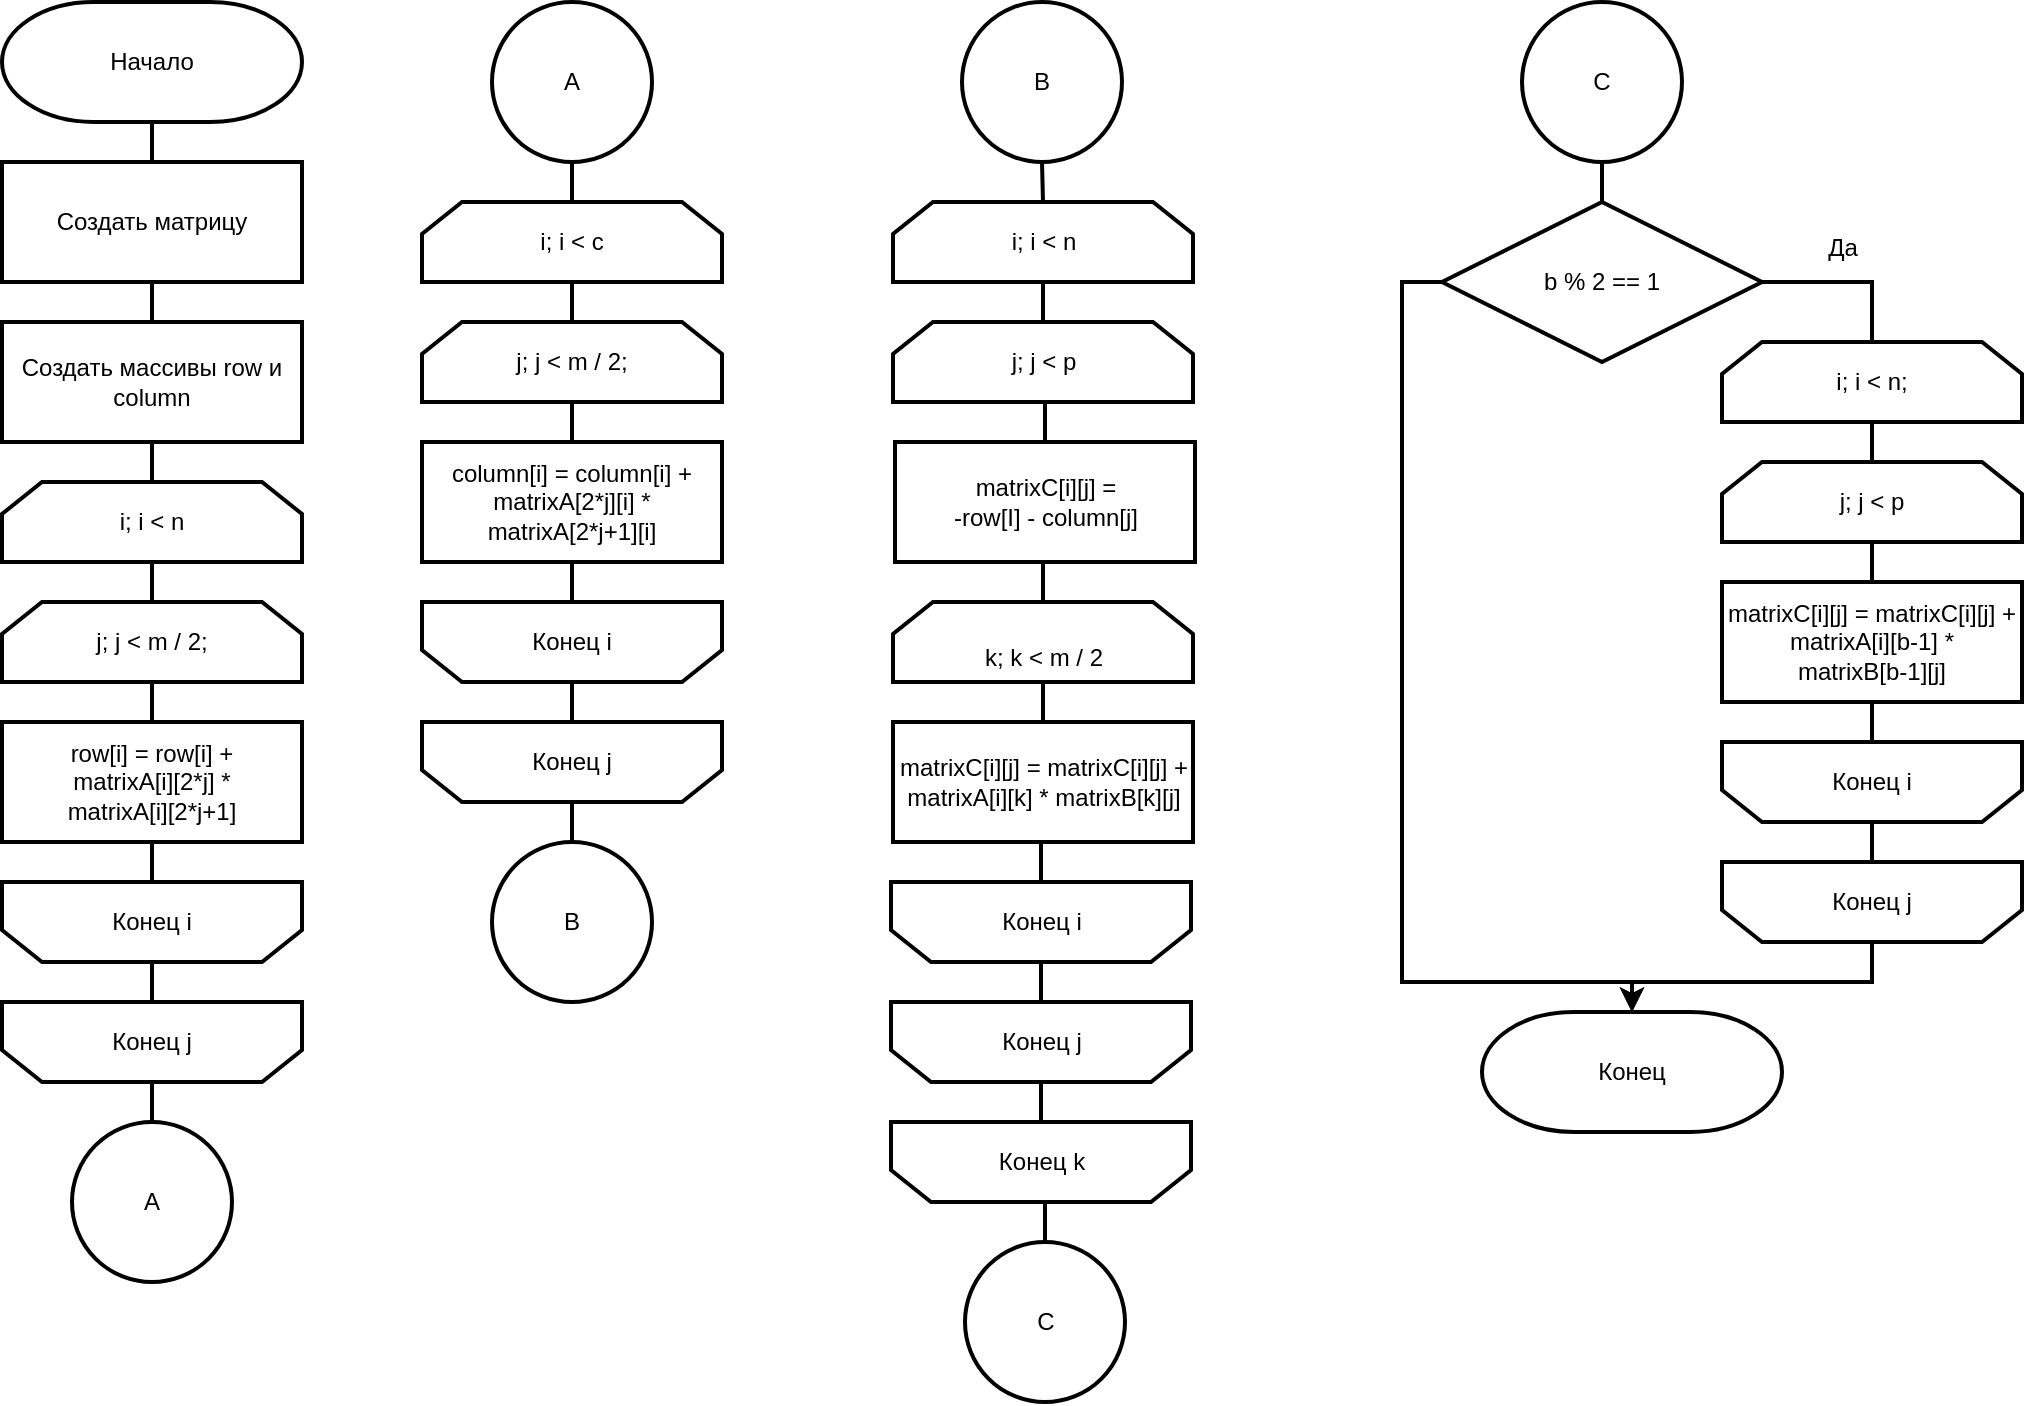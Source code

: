 <mxfile version="22.0.4" type="device">
  <diagram name="Страница — 1" id="lgNDZ0wdkI5kgA9vRSe-">
    <mxGraphModel dx="1434" dy="827" grid="1" gridSize="10" guides="1" tooltips="1" connect="1" arrows="1" fold="1" page="1" pageScale="1" pageWidth="827" pageHeight="1169" math="0" shadow="0">
      <root>
        <mxCell id="0" />
        <mxCell id="1" parent="0" />
        <mxCell id="zqUw6-bXSBoU1eW45OgZ-25" style="edgeStyle=orthogonalEdgeStyle;rounded=0;orthogonalLoop=1;jettySize=auto;html=1;exitX=0.5;exitY=1;exitDx=0;exitDy=0;exitPerimeter=0;entryX=0.5;entryY=0;entryDx=0;entryDy=0;strokeWidth=2;endArrow=none;endFill=0;" parent="1" source="zqUw6-bXSBoU1eW45OgZ-23" target="zqUw6-bXSBoU1eW45OgZ-24" edge="1">
          <mxGeometry relative="1" as="geometry" />
        </mxCell>
        <mxCell id="zqUw6-bXSBoU1eW45OgZ-23" value="Начало" style="strokeWidth=2;html=1;shape=mxgraph.flowchart.terminator;whiteSpace=wrap;" parent="1" vertex="1">
          <mxGeometry x="740" y="80" width="150" height="60" as="geometry" />
        </mxCell>
        <mxCell id="zqUw6-bXSBoU1eW45OgZ-27" style="edgeStyle=orthogonalEdgeStyle;rounded=0;orthogonalLoop=1;jettySize=auto;html=1;exitX=0.5;exitY=1;exitDx=0;exitDy=0;entryX=0.5;entryY=0;entryDx=0;entryDy=0;strokeWidth=2;endArrow=none;endFill=0;" parent="1" source="zqUw6-bXSBoU1eW45OgZ-24" target="zqUw6-bXSBoU1eW45OgZ-26" edge="1">
          <mxGeometry relative="1" as="geometry" />
        </mxCell>
        <mxCell id="zqUw6-bXSBoU1eW45OgZ-24" value="Создать матрицу" style="rounded=0;whiteSpace=wrap;html=1;strokeWidth=2;" parent="1" vertex="1">
          <mxGeometry x="740" y="160" width="150" height="60" as="geometry" />
        </mxCell>
        <mxCell id="zqUw6-bXSBoU1eW45OgZ-31" style="edgeStyle=orthogonalEdgeStyle;rounded=0;orthogonalLoop=1;jettySize=auto;html=1;exitX=0.5;exitY=1;exitDx=0;exitDy=0;entryX=0.5;entryY=0;entryDx=0;entryDy=0;strokeWidth=2;endArrow=none;endFill=0;" parent="1" source="zqUw6-bXSBoU1eW45OgZ-26" target="zqUw6-bXSBoU1eW45OgZ-29" edge="1">
          <mxGeometry relative="1" as="geometry" />
        </mxCell>
        <mxCell id="zqUw6-bXSBoU1eW45OgZ-26" value="Создать массивы row и column" style="rounded=0;whiteSpace=wrap;html=1;strokeWidth=2;" parent="1" vertex="1">
          <mxGeometry x="740" y="240" width="150" height="60" as="geometry" />
        </mxCell>
        <mxCell id="zqUw6-bXSBoU1eW45OgZ-28" style="edgeStyle=orthogonalEdgeStyle;rounded=0;orthogonalLoop=1;jettySize=auto;html=1;exitX=0.5;exitY=1;exitDx=0;exitDy=0;entryX=0.5;entryY=0;entryDx=0;entryDy=0;strokeWidth=2;endArrow=none;endFill=0;" parent="1" source="zqUw6-bXSBoU1eW45OgZ-29" target="zqUw6-bXSBoU1eW45OgZ-30" edge="1">
          <mxGeometry relative="1" as="geometry" />
        </mxCell>
        <mxCell id="zqUw6-bXSBoU1eW45OgZ-29" value="i; i &amp;lt; n" style="shape=loopLimit;whiteSpace=wrap;html=1;strokeWidth=2;" parent="1" vertex="1">
          <mxGeometry x="740" y="320" width="150" height="40" as="geometry" />
        </mxCell>
        <mxCell id="zqUw6-bXSBoU1eW45OgZ-33" style="edgeStyle=orthogonalEdgeStyle;rounded=0;orthogonalLoop=1;jettySize=auto;html=1;exitX=0.5;exitY=1;exitDx=0;exitDy=0;entryX=0.5;entryY=0;entryDx=0;entryDy=0;strokeWidth=2;endArrow=none;endFill=0;" parent="1" source="zqUw6-bXSBoU1eW45OgZ-30" target="zqUw6-bXSBoU1eW45OgZ-32" edge="1">
          <mxGeometry relative="1" as="geometry" />
        </mxCell>
        <mxCell id="zqUw6-bXSBoU1eW45OgZ-30" value="j; j &amp;lt; m / 2;" style="shape=loopLimit;whiteSpace=wrap;html=1;strokeWidth=2;" parent="1" vertex="1">
          <mxGeometry x="740" y="380" width="150" height="40" as="geometry" />
        </mxCell>
        <mxCell id="zqUw6-bXSBoU1eW45OgZ-37" style="edgeStyle=orthogonalEdgeStyle;rounded=0;orthogonalLoop=1;jettySize=auto;html=1;exitX=0.5;exitY=1;exitDx=0;exitDy=0;entryX=0.5;entryY=1;entryDx=0;entryDy=0;strokeWidth=2;endArrow=none;endFill=0;" parent="1" source="zqUw6-bXSBoU1eW45OgZ-32" target="zqUw6-bXSBoU1eW45OgZ-35" edge="1">
          <mxGeometry relative="1" as="geometry" />
        </mxCell>
        <mxCell id="zqUw6-bXSBoU1eW45OgZ-32" value="row[i] = row[i] + &lt;br&gt;matrixA[i][2*j] * &lt;br&gt;matrixA[i][2*j+1]" style="rounded=0;whiteSpace=wrap;html=1;strokeWidth=2;" parent="1" vertex="1">
          <mxGeometry x="740" y="440" width="150" height="60" as="geometry" />
        </mxCell>
        <mxCell id="zqUw6-bXSBoU1eW45OgZ-34" style="edgeStyle=orthogonalEdgeStyle;rounded=0;orthogonalLoop=1;jettySize=auto;html=1;exitX=0.5;exitY=0;exitDx=0;exitDy=0;entryX=0.5;entryY=1;entryDx=0;entryDy=0;strokeWidth=2;endArrow=none;endFill=0;" parent="1" source="zqUw6-bXSBoU1eW45OgZ-35" target="zqUw6-bXSBoU1eW45OgZ-36" edge="1">
          <mxGeometry relative="1" as="geometry" />
        </mxCell>
        <mxCell id="zqUw6-bXSBoU1eW45OgZ-35" value="Конец i" style="shape=loopLimit;whiteSpace=wrap;html=1;direction=west;strokeWidth=2;" parent="1" vertex="1">
          <mxGeometry x="740" y="520" width="150" height="40" as="geometry" />
        </mxCell>
        <mxCell id="zqUw6-bXSBoU1eW45OgZ-48" style="edgeStyle=orthogonalEdgeStyle;rounded=0;orthogonalLoop=1;jettySize=auto;html=1;exitX=0.5;exitY=0;exitDx=0;exitDy=0;entryX=0.5;entryY=0;entryDx=0;entryDy=0;strokeWidth=2;endArrow=none;endFill=0;" parent="1" source="zqUw6-bXSBoU1eW45OgZ-36" target="zqUw6-bXSBoU1eW45OgZ-47" edge="1">
          <mxGeometry relative="1" as="geometry" />
        </mxCell>
        <mxCell id="zqUw6-bXSBoU1eW45OgZ-36" value="Конец j" style="shape=loopLimit;whiteSpace=wrap;html=1;direction=west;strokeWidth=2;" parent="1" vertex="1">
          <mxGeometry x="740" y="580" width="150" height="40" as="geometry" />
        </mxCell>
        <mxCell id="zqUw6-bXSBoU1eW45OgZ-47" value="A" style="ellipse;whiteSpace=wrap;html=1;aspect=fixed;strokeWidth=2;" parent="1" vertex="1">
          <mxGeometry x="775" y="640" width="80" height="80" as="geometry" />
        </mxCell>
        <mxCell id="zqUw6-bXSBoU1eW45OgZ-59" style="edgeStyle=orthogonalEdgeStyle;rounded=0;orthogonalLoop=1;jettySize=auto;html=1;exitX=0.5;exitY=1;exitDx=0;exitDy=0;entryX=0.5;entryY=0;entryDx=0;entryDy=0;strokeWidth=2;endArrow=none;endFill=0;" parent="1" source="zqUw6-bXSBoU1eW45OgZ-49" target="zqUw6-bXSBoU1eW45OgZ-51" edge="1">
          <mxGeometry relative="1" as="geometry" />
        </mxCell>
        <mxCell id="zqUw6-bXSBoU1eW45OgZ-49" value="A" style="ellipse;whiteSpace=wrap;html=1;aspect=fixed;strokeWidth=2;" parent="1" vertex="1">
          <mxGeometry x="985" y="80" width="80" height="80" as="geometry" />
        </mxCell>
        <mxCell id="zqUw6-bXSBoU1eW45OgZ-50" style="edgeStyle=orthogonalEdgeStyle;rounded=0;orthogonalLoop=1;jettySize=auto;html=1;exitX=0.5;exitY=1;exitDx=0;exitDy=0;entryX=0.5;entryY=0;entryDx=0;entryDy=0;strokeWidth=2;endArrow=none;endFill=0;" parent="1" source="zqUw6-bXSBoU1eW45OgZ-51" target="zqUw6-bXSBoU1eW45OgZ-53" edge="1">
          <mxGeometry relative="1" as="geometry" />
        </mxCell>
        <mxCell id="zqUw6-bXSBoU1eW45OgZ-51" value="i; i &amp;lt; c" style="shape=loopLimit;whiteSpace=wrap;html=1;strokeWidth=2;" parent="1" vertex="1">
          <mxGeometry x="950" y="180" width="150" height="40" as="geometry" />
        </mxCell>
        <mxCell id="zqUw6-bXSBoU1eW45OgZ-52" style="edgeStyle=orthogonalEdgeStyle;rounded=0;orthogonalLoop=1;jettySize=auto;html=1;exitX=0.5;exitY=1;exitDx=0;exitDy=0;entryX=0.5;entryY=0;entryDx=0;entryDy=0;strokeWidth=2;endArrow=none;endFill=0;" parent="1" source="zqUw6-bXSBoU1eW45OgZ-53" target="zqUw6-bXSBoU1eW45OgZ-55" edge="1">
          <mxGeometry relative="1" as="geometry" />
        </mxCell>
        <mxCell id="zqUw6-bXSBoU1eW45OgZ-53" value="j; j &amp;lt; m / 2;" style="shape=loopLimit;whiteSpace=wrap;html=1;strokeWidth=2;" parent="1" vertex="1">
          <mxGeometry x="950" y="240" width="150" height="40" as="geometry" />
        </mxCell>
        <mxCell id="zqUw6-bXSBoU1eW45OgZ-54" style="edgeStyle=orthogonalEdgeStyle;rounded=0;orthogonalLoop=1;jettySize=auto;html=1;exitX=0.5;exitY=1;exitDx=0;exitDy=0;entryX=0.5;entryY=1;entryDx=0;entryDy=0;strokeWidth=2;endArrow=none;endFill=0;" parent="1" source="zqUw6-bXSBoU1eW45OgZ-55" target="zqUw6-bXSBoU1eW45OgZ-57" edge="1">
          <mxGeometry relative="1" as="geometry" />
        </mxCell>
        <mxCell id="zqUw6-bXSBoU1eW45OgZ-55" value="column[i] = column[i] + &lt;br&gt;matrixA[2*j][i] * &lt;br&gt;matrixA[2*j+1][i]" style="rounded=0;whiteSpace=wrap;html=1;strokeWidth=2;" parent="1" vertex="1">
          <mxGeometry x="950" y="300" width="150" height="60" as="geometry" />
        </mxCell>
        <mxCell id="zqUw6-bXSBoU1eW45OgZ-56" style="edgeStyle=orthogonalEdgeStyle;rounded=0;orthogonalLoop=1;jettySize=auto;html=1;exitX=0.5;exitY=0;exitDx=0;exitDy=0;entryX=0.5;entryY=1;entryDx=0;entryDy=0;strokeWidth=2;endArrow=none;endFill=0;" parent="1" source="zqUw6-bXSBoU1eW45OgZ-57" target="zqUw6-bXSBoU1eW45OgZ-58" edge="1">
          <mxGeometry relative="1" as="geometry" />
        </mxCell>
        <mxCell id="zqUw6-bXSBoU1eW45OgZ-57" value="Конец i" style="shape=loopLimit;whiteSpace=wrap;html=1;direction=west;strokeWidth=2;" parent="1" vertex="1">
          <mxGeometry x="950" y="380" width="150" height="40" as="geometry" />
        </mxCell>
        <mxCell id="zqUw6-bXSBoU1eW45OgZ-61" style="edgeStyle=orthogonalEdgeStyle;rounded=0;orthogonalLoop=1;jettySize=auto;html=1;exitX=0.5;exitY=0;exitDx=0;exitDy=0;strokeWidth=2;endArrow=none;endFill=0;" parent="1" source="zqUw6-bXSBoU1eW45OgZ-58" target="zqUw6-bXSBoU1eW45OgZ-60" edge="1">
          <mxGeometry relative="1" as="geometry" />
        </mxCell>
        <mxCell id="zqUw6-bXSBoU1eW45OgZ-58" value="Конец j" style="shape=loopLimit;whiteSpace=wrap;html=1;direction=west;strokeWidth=2;" parent="1" vertex="1">
          <mxGeometry x="950" y="440" width="150" height="40" as="geometry" />
        </mxCell>
        <mxCell id="zqUw6-bXSBoU1eW45OgZ-60" value="B" style="ellipse;whiteSpace=wrap;html=1;aspect=fixed;strokeWidth=2;" parent="1" vertex="1">
          <mxGeometry x="985" y="500" width="80" height="80" as="geometry" />
        </mxCell>
        <mxCell id="zqUw6-bXSBoU1eW45OgZ-75" style="edgeStyle=orthogonalEdgeStyle;rounded=0;orthogonalLoop=1;jettySize=auto;html=1;exitX=0.5;exitY=1;exitDx=0;exitDy=0;entryX=0.5;entryY=0;entryDx=0;entryDy=0;strokeWidth=2;endArrow=none;endFill=0;" parent="1" source="zqUw6-bXSBoU1eW45OgZ-62" target="zqUw6-bXSBoU1eW45OgZ-64" edge="1">
          <mxGeometry relative="1" as="geometry" />
        </mxCell>
        <mxCell id="zqUw6-bXSBoU1eW45OgZ-62" value="B" style="ellipse;whiteSpace=wrap;html=1;aspect=fixed;strokeWidth=2;" parent="1" vertex="1">
          <mxGeometry x="1220" y="80" width="80" height="80" as="geometry" />
        </mxCell>
        <mxCell id="zqUw6-bXSBoU1eW45OgZ-63" style="edgeStyle=orthogonalEdgeStyle;rounded=0;orthogonalLoop=1;jettySize=auto;html=1;exitX=0.5;exitY=1;exitDx=0;exitDy=0;entryX=0.5;entryY=0;entryDx=0;entryDy=0;strokeWidth=2;endArrow=none;endFill=0;" parent="1" source="zqUw6-bXSBoU1eW45OgZ-64" target="zqUw6-bXSBoU1eW45OgZ-66" edge="1">
          <mxGeometry relative="1" as="geometry" />
        </mxCell>
        <mxCell id="zqUw6-bXSBoU1eW45OgZ-64" value="i; i &amp;lt; n" style="shape=loopLimit;whiteSpace=wrap;html=1;strokeWidth=2;" parent="1" vertex="1">
          <mxGeometry x="1185.5" y="180" width="150" height="40" as="geometry" />
        </mxCell>
        <mxCell id="Yvo6NKL2UuwYgJot03Zp-1" style="edgeStyle=orthogonalEdgeStyle;rounded=0;orthogonalLoop=1;jettySize=auto;html=1;exitX=0.5;exitY=1;exitDx=0;exitDy=0;entryX=0.5;entryY=0;entryDx=0;entryDy=0;strokeWidth=2;endArrow=none;endFill=0;" edge="1" parent="1" source="zqUw6-bXSBoU1eW45OgZ-66" target="zqUw6-bXSBoU1eW45OgZ-77">
          <mxGeometry relative="1" as="geometry" />
        </mxCell>
        <mxCell id="zqUw6-bXSBoU1eW45OgZ-66" value="j; j &amp;lt; p" style="shape=loopLimit;whiteSpace=wrap;html=1;strokeWidth=2;" parent="1" vertex="1">
          <mxGeometry x="1185.5" y="240" width="150" height="40" as="geometry" />
        </mxCell>
        <mxCell id="zqUw6-bXSBoU1eW45OgZ-76" style="edgeStyle=orthogonalEdgeStyle;rounded=0;orthogonalLoop=1;jettySize=auto;html=1;exitX=0.5;exitY=1;exitDx=0;exitDy=0;entryX=0.5;entryY=0;entryDx=0;entryDy=0;strokeWidth=2;endArrow=none;endFill=0;" parent="1" source="zqUw6-bXSBoU1eW45OgZ-67" target="zqUw6-bXSBoU1eW45OgZ-69" edge="1">
          <mxGeometry relative="1" as="geometry" />
        </mxCell>
        <mxCell id="zqUw6-bXSBoU1eW45OgZ-67" value="&lt;br&gt;k; k &amp;lt; m / 2" style="shape=loopLimit;whiteSpace=wrap;html=1;strokeWidth=2;" parent="1" vertex="1">
          <mxGeometry x="1185.5" y="380" width="150" height="40" as="geometry" />
        </mxCell>
        <mxCell id="zqUw6-bXSBoU1eW45OgZ-68" style="edgeStyle=orthogonalEdgeStyle;rounded=0;orthogonalLoop=1;jettySize=auto;html=1;exitX=0.5;exitY=1;exitDx=0;exitDy=0;entryX=0.5;entryY=1;entryDx=0;entryDy=0;strokeWidth=2;endArrow=none;endFill=0;" parent="1" source="zqUw6-bXSBoU1eW45OgZ-69" target="zqUw6-bXSBoU1eW45OgZ-71" edge="1">
          <mxGeometry relative="1" as="geometry" />
        </mxCell>
        <mxCell id="zqUw6-bXSBoU1eW45OgZ-69" value="matrixC[i][j] = matrixC[i][j] + matrixA[i][k] * matrixB[k][j]" style="rounded=0;whiteSpace=wrap;html=1;strokeWidth=2;" parent="1" vertex="1">
          <mxGeometry x="1185.5" y="440" width="150" height="60" as="geometry" />
        </mxCell>
        <mxCell id="zqUw6-bXSBoU1eW45OgZ-70" style="edgeStyle=orthogonalEdgeStyle;rounded=0;orthogonalLoop=1;jettySize=auto;html=1;exitX=0.5;exitY=0;exitDx=0;exitDy=0;entryX=0.5;entryY=1;entryDx=0;entryDy=0;strokeWidth=2;endArrow=none;endFill=0;" parent="1" source="zqUw6-bXSBoU1eW45OgZ-71" target="zqUw6-bXSBoU1eW45OgZ-73" edge="1">
          <mxGeometry relative="1" as="geometry" />
        </mxCell>
        <mxCell id="zqUw6-bXSBoU1eW45OgZ-71" value="Конец i" style="shape=loopLimit;whiteSpace=wrap;html=1;direction=west;strokeWidth=2;" parent="1" vertex="1">
          <mxGeometry x="1184.5" y="520" width="150" height="40" as="geometry" />
        </mxCell>
        <mxCell id="zqUw6-bXSBoU1eW45OgZ-72" style="edgeStyle=orthogonalEdgeStyle;rounded=0;orthogonalLoop=1;jettySize=auto;html=1;exitX=0.5;exitY=0;exitDx=0;exitDy=0;entryX=0.5;entryY=1;entryDx=0;entryDy=0;strokeWidth=2;endArrow=none;endFill=0;" parent="1" source="zqUw6-bXSBoU1eW45OgZ-73" target="zqUw6-bXSBoU1eW45OgZ-74" edge="1">
          <mxGeometry relative="1" as="geometry" />
        </mxCell>
        <mxCell id="zqUw6-bXSBoU1eW45OgZ-73" value="Конец j" style="shape=loopLimit;whiteSpace=wrap;html=1;direction=west;strokeWidth=2;" parent="1" vertex="1">
          <mxGeometry x="1184.5" y="580" width="150" height="40" as="geometry" />
        </mxCell>
        <mxCell id="zqUw6-bXSBoU1eW45OgZ-80" style="edgeStyle=orthogonalEdgeStyle;rounded=0;orthogonalLoop=1;jettySize=auto;html=1;exitX=0.5;exitY=0;exitDx=0;exitDy=0;entryX=0.5;entryY=0;entryDx=0;entryDy=0;strokeWidth=2;endArrow=none;endFill=0;" parent="1" source="zqUw6-bXSBoU1eW45OgZ-74" target="zqUw6-bXSBoU1eW45OgZ-79" edge="1">
          <mxGeometry relative="1" as="geometry" />
        </mxCell>
        <mxCell id="zqUw6-bXSBoU1eW45OgZ-74" value="Конец k" style="shape=loopLimit;whiteSpace=wrap;html=1;direction=west;strokeWidth=2;" parent="1" vertex="1">
          <mxGeometry x="1184.5" y="640" width="150" height="40" as="geometry" />
        </mxCell>
        <mxCell id="zqUw6-bXSBoU1eW45OgZ-78" style="edgeStyle=orthogonalEdgeStyle;rounded=0;orthogonalLoop=1;jettySize=auto;html=1;exitX=0.5;exitY=1;exitDx=0;exitDy=0;entryX=0.5;entryY=0;entryDx=0;entryDy=0;strokeWidth=2;endArrow=none;endFill=0;" parent="1" source="zqUw6-bXSBoU1eW45OgZ-77" target="zqUw6-bXSBoU1eW45OgZ-67" edge="1">
          <mxGeometry relative="1" as="geometry" />
        </mxCell>
        <mxCell id="zqUw6-bXSBoU1eW45OgZ-77" value="matrixC[i][j] = &lt;br&gt;-row[I] - column[j]" style="rounded=0;whiteSpace=wrap;html=1;strokeWidth=2;" parent="1" vertex="1">
          <mxGeometry x="1186.5" y="300" width="150" height="60" as="geometry" />
        </mxCell>
        <mxCell id="zqUw6-bXSBoU1eW45OgZ-79" value="C" style="ellipse;whiteSpace=wrap;html=1;aspect=fixed;strokeWidth=2;" parent="1" vertex="1">
          <mxGeometry x="1221.5" y="700" width="80" height="80" as="geometry" />
        </mxCell>
        <mxCell id="zqUw6-bXSBoU1eW45OgZ-83" style="edgeStyle=orthogonalEdgeStyle;rounded=0;orthogonalLoop=1;jettySize=auto;html=1;exitX=0.5;exitY=1;exitDx=0;exitDy=0;entryX=0.5;entryY=0;entryDx=0;entryDy=0;strokeWidth=2;endArrow=none;endFill=0;" parent="1" source="zqUw6-bXSBoU1eW45OgZ-81" target="zqUw6-bXSBoU1eW45OgZ-82" edge="1">
          <mxGeometry relative="1" as="geometry" />
        </mxCell>
        <mxCell id="zqUw6-bXSBoU1eW45OgZ-81" value="C" style="ellipse;whiteSpace=wrap;html=1;aspect=fixed;strokeWidth=2;" parent="1" vertex="1">
          <mxGeometry x="1500" y="80" width="80" height="80" as="geometry" />
        </mxCell>
        <mxCell id="zqUw6-bXSBoU1eW45OgZ-93" style="edgeStyle=orthogonalEdgeStyle;rounded=0;orthogonalLoop=1;jettySize=auto;html=1;exitX=1;exitY=0.5;exitDx=0;exitDy=0;entryX=0.5;entryY=0;entryDx=0;entryDy=0;strokeWidth=2;endArrow=none;endFill=0;" parent="1" source="zqUw6-bXSBoU1eW45OgZ-82" target="zqUw6-bXSBoU1eW45OgZ-85" edge="1">
          <mxGeometry relative="1" as="geometry" />
        </mxCell>
        <mxCell id="zqUw6-bXSBoU1eW45OgZ-82" value="b % 2 == 1" style="rhombus;whiteSpace=wrap;html=1;strokeWidth=2;" parent="1" vertex="1">
          <mxGeometry x="1460" y="180" width="160" height="80" as="geometry" />
        </mxCell>
        <mxCell id="zqUw6-bXSBoU1eW45OgZ-84" style="edgeStyle=orthogonalEdgeStyle;rounded=0;orthogonalLoop=1;jettySize=auto;html=1;exitX=0.5;exitY=1;exitDx=0;exitDy=0;entryX=0.5;entryY=0;entryDx=0;entryDy=0;strokeWidth=2;endArrow=none;endFill=0;" parent="1" source="zqUw6-bXSBoU1eW45OgZ-85" target="zqUw6-bXSBoU1eW45OgZ-87" edge="1">
          <mxGeometry relative="1" as="geometry" />
        </mxCell>
        <mxCell id="zqUw6-bXSBoU1eW45OgZ-85" value="i; i &amp;lt; n;" style="shape=loopLimit;whiteSpace=wrap;html=1;strokeWidth=2;" parent="1" vertex="1">
          <mxGeometry x="1600" y="250" width="150" height="40" as="geometry" />
        </mxCell>
        <mxCell id="zqUw6-bXSBoU1eW45OgZ-86" style="edgeStyle=orthogonalEdgeStyle;rounded=0;orthogonalLoop=1;jettySize=auto;html=1;exitX=0.5;exitY=1;exitDx=0;exitDy=0;entryX=0.5;entryY=0;entryDx=0;entryDy=0;strokeWidth=2;endArrow=none;endFill=0;" parent="1" source="zqUw6-bXSBoU1eW45OgZ-87" target="zqUw6-bXSBoU1eW45OgZ-89" edge="1">
          <mxGeometry relative="1" as="geometry" />
        </mxCell>
        <mxCell id="zqUw6-bXSBoU1eW45OgZ-87" value="j; j &amp;lt; p" style="shape=loopLimit;whiteSpace=wrap;html=1;strokeWidth=2;" parent="1" vertex="1">
          <mxGeometry x="1600" y="310" width="150" height="40" as="geometry" />
        </mxCell>
        <mxCell id="zqUw6-bXSBoU1eW45OgZ-88" style="edgeStyle=orthogonalEdgeStyle;rounded=0;orthogonalLoop=1;jettySize=auto;html=1;entryX=0.5;entryY=1;entryDx=0;entryDy=0;strokeWidth=2;endArrow=none;endFill=0;" parent="1" target="zqUw6-bXSBoU1eW45OgZ-91" edge="1">
          <mxGeometry relative="1" as="geometry">
            <mxPoint x="1675" y="430" as="sourcePoint" />
          </mxGeometry>
        </mxCell>
        <mxCell id="zqUw6-bXSBoU1eW45OgZ-89" value="matrixC[i][j] = matrixC[i][j] + matrixA[i][b-1] * &lt;br&gt;matrixB[b-1][j]" style="rounded=0;whiteSpace=wrap;html=1;strokeWidth=2;" parent="1" vertex="1">
          <mxGeometry x="1600" y="370" width="150" height="60" as="geometry" />
        </mxCell>
        <mxCell id="zqUw6-bXSBoU1eW45OgZ-90" style="edgeStyle=orthogonalEdgeStyle;rounded=0;orthogonalLoop=1;jettySize=auto;html=1;exitX=0.5;exitY=0;exitDx=0;exitDy=0;entryX=0.5;entryY=1;entryDx=0;entryDy=0;strokeWidth=2;endArrow=none;endFill=0;" parent="1" source="zqUw6-bXSBoU1eW45OgZ-91" target="zqUw6-bXSBoU1eW45OgZ-92" edge="1">
          <mxGeometry relative="1" as="geometry" />
        </mxCell>
        <mxCell id="zqUw6-bXSBoU1eW45OgZ-91" value="Конец i" style="shape=loopLimit;whiteSpace=wrap;html=1;direction=west;strokeWidth=2;" parent="1" vertex="1">
          <mxGeometry x="1600" y="450" width="150" height="40" as="geometry" />
        </mxCell>
        <mxCell id="zqUw6-bXSBoU1eW45OgZ-92" value="Конец j" style="shape=loopLimit;whiteSpace=wrap;html=1;direction=west;strokeWidth=2;" parent="1" vertex="1">
          <mxGeometry x="1600" y="510" width="150" height="40" as="geometry" />
        </mxCell>
        <mxCell id="zqUw6-bXSBoU1eW45OgZ-94" value="Конец" style="strokeWidth=2;html=1;shape=mxgraph.flowchart.terminator;whiteSpace=wrap;" parent="1" vertex="1">
          <mxGeometry x="1480" y="585" width="150" height="60" as="geometry" />
        </mxCell>
        <mxCell id="zqUw6-bXSBoU1eW45OgZ-95" style="edgeStyle=orthogonalEdgeStyle;rounded=0;orthogonalLoop=1;jettySize=auto;html=1;exitX=0;exitY=0.5;exitDx=0;exitDy=0;entryX=0.5;entryY=0;entryDx=0;entryDy=0;entryPerimeter=0;strokeWidth=2;" parent="1" source="zqUw6-bXSBoU1eW45OgZ-82" target="zqUw6-bXSBoU1eW45OgZ-94" edge="1">
          <mxGeometry relative="1" as="geometry">
            <Array as="points">
              <mxPoint x="1440" y="220" />
              <mxPoint x="1440" y="570" />
              <mxPoint x="1555" y="570" />
            </Array>
          </mxGeometry>
        </mxCell>
        <mxCell id="zqUw6-bXSBoU1eW45OgZ-97" style="edgeStyle=orthogonalEdgeStyle;rounded=0;orthogonalLoop=1;jettySize=auto;html=1;exitX=0.5;exitY=0;exitDx=0;exitDy=0;entryX=0.5;entryY=0;entryDx=0;entryDy=0;entryPerimeter=0;strokeWidth=2;" parent="1" source="zqUw6-bXSBoU1eW45OgZ-92" target="zqUw6-bXSBoU1eW45OgZ-94" edge="1">
          <mxGeometry relative="1" as="geometry">
            <Array as="points">
              <mxPoint x="1675" y="570" />
              <mxPoint x="1555" y="570" />
            </Array>
          </mxGeometry>
        </mxCell>
        <mxCell id="Yvo6NKL2UuwYgJot03Zp-3" value="Да" style="text;html=1;align=center;verticalAlign=middle;resizable=0;points=[];autosize=1;strokeColor=none;fillColor=none;" vertex="1" parent="1">
          <mxGeometry x="1640" y="188" width="40" height="30" as="geometry" />
        </mxCell>
      </root>
    </mxGraphModel>
  </diagram>
</mxfile>
